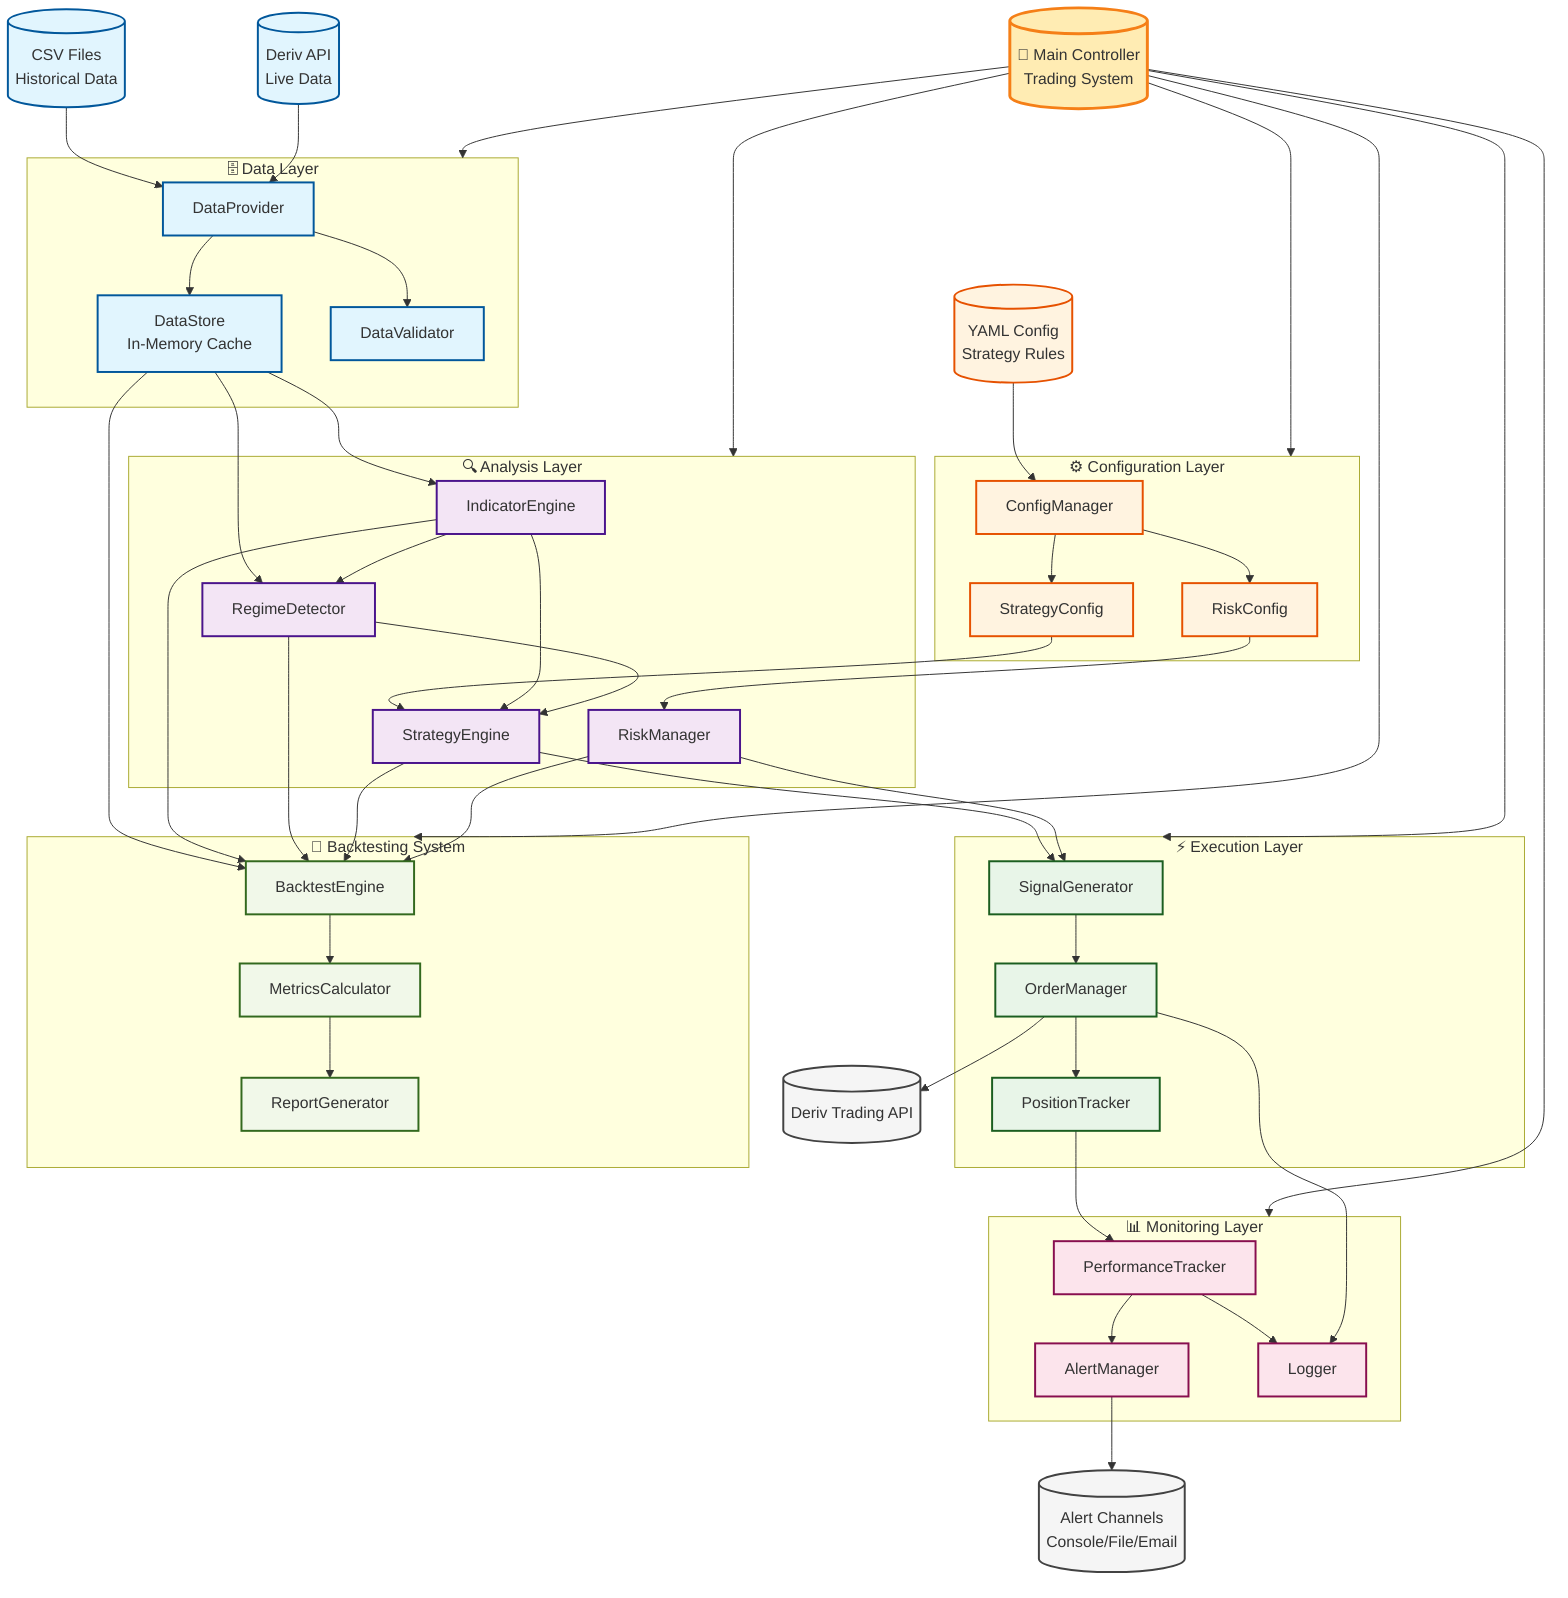 graph TB
    %% Data Sources
    CSV[("CSV Files<br/>Historical Data")]
    API[("Deriv API<br/>Live Data")]
    
    %% Configuration
    YAML[("YAML Config<br/>Strategy Rules")]
    
    %% Data Layer
    subgraph DataLayer["🗄️ Data Layer"]
        DP[DataProvider]
        DS[DataStore<br/>In-Memory Cache]
        DV[DataValidator]
    end
    
    %% Analysis Layer
    subgraph AnalysisLayer["🔍 Analysis Layer"]
        IE[IndicatorEngine]
        RD[RegimeDetector]
        SE[StrategyEngine]
        RM[RiskManager]
    end
    
    %% Execution Layer
    subgraph ExecutionLayer["⚡ Execution Layer"]
        SG[SignalGenerator]
        OM[OrderManager]
        PT[PositionTracker]
    end
    
    %% Configuration Layer
    subgraph ConfigLayer["⚙️ Configuration Layer"]
        CM[ConfigManager]
        SC[StrategyConfig]
        RC[RiskConfig]
    end
    
    %% Monitoring Layer
    subgraph MonitoringLayer["📊 Monitoring Layer"]
        PERF[PerformanceTracker]
        AM[AlertManager]
        LOG[Logger]
    end
    
    %% Backtesting System
    subgraph BacktestingSystem["🧪 Backtesting System"]
        BE[BacktestEngine]
        MET[MetricsCalculator]
        REP[ReportGenerator]
    end
    
    %% Main Application Controller
    MAIN[("🎯 Main Controller<br/>Trading System")]
    
    %% External Systems
    DERIV[("Deriv Trading API")]
    ALERTS[("Alert Channels<br/>Console/File/Email")]
    
    %% Data Flow Connections
    CSV --> DP
    API --> DP
    YAML --> CM
    
    DP --> DS
    DP --> DV
    DS --> IE
    DS --> RD
    
    CM --> SC
    CM --> RC
    SC --> SE
    RC --> RM
    
    IE --> RD
    IE --> SE
    RD --> SE
    SE --> SG
    RM --> SG
    
    SG --> OM
    OM --> PT
    OM --> DERIV
    PT --> PERF
    
    PERF --> AM
    AM --> ALERTS
    PERF --> LOG
    OM --> LOG
    
    %% Backtesting Connections
    DS --> BE
    IE --> BE
    RD --> BE
    SE --> BE
    RM --> BE
    BE --> MET
    MET --> REP
    
    %% Main Controller Connections
    MAIN --> DataLayer
    MAIN --> AnalysisLayer
    MAIN --> ExecutionLayer
    MAIN --> ConfigLayer
    MAIN --> MonitoringLayer
    MAIN --> BacktestingSystem
    
    %% Styling
    classDef dataStyle fill:#e1f5fe,stroke:#01579b,stroke-width:2px
    classDef analysisStyle fill:#f3e5f5,stroke:#4a148c,stroke-width:2px
    classDef executionStyle fill:#e8f5e8,stroke:#1b5e20,stroke-width:2px
    classDef configStyle fill:#fff3e0,stroke:#e65100,stroke-width:2px
    classDef monitorStyle fill:#fce4ec,stroke:#880e4f,stroke-width:2px
    classDef backtestStyle fill:#f1f8e9,stroke:#33691e,stroke-width:2px
    classDef externalStyle fill:#f5f5f5,stroke:#424242,stroke-width:2px
    classDef mainStyle fill:#ffecb3,stroke:#f57f17,stroke-width:3px
    
    class CSV,API,DS,DP,DV dataStyle
    class IE,RD,SE,RM analysisStyle
    class SG,OM,PT executionStyle
    class CM,SC,RC,YAML configStyle
    class PERF,AM,LOG monitorStyle
    class BE,MET,REP backtestStyle
    class DERIV,ALERTS externalStyle
    class MAIN mainStyle